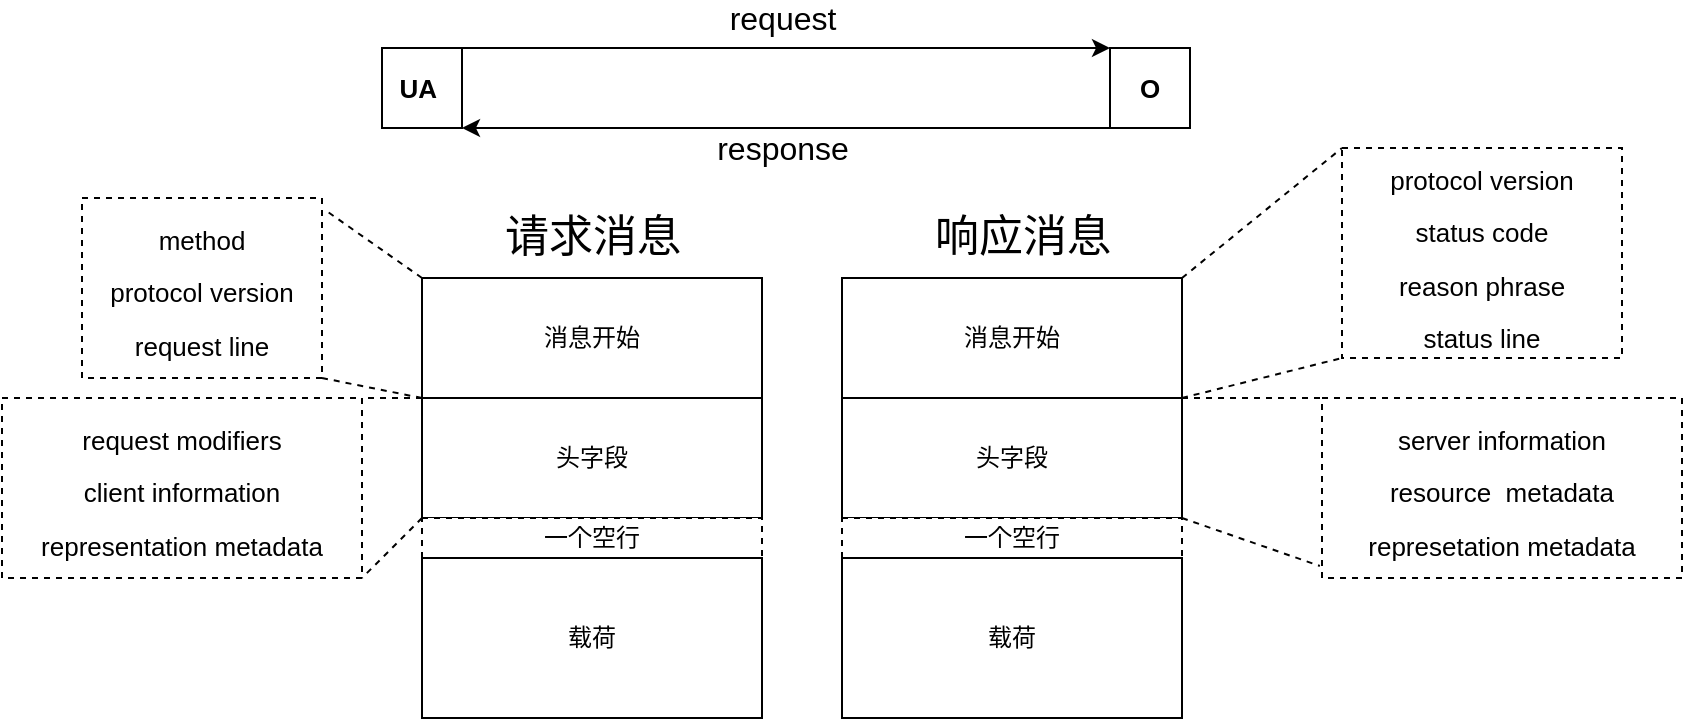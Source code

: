 <mxfile version="17.1.2" type="github" pages="7">
  <diagram id="BIOLxkmxZWqgbQKbpKUR" name="第 1 页">
    <mxGraphModel dx="2249" dy="831" grid="1" gridSize="10" guides="1" tooltips="1" connect="1" arrows="1" fold="1" page="1" pageScale="1" pageWidth="827" pageHeight="1169" math="0" shadow="0">
      <root>
        <mxCell id="0" />
        <mxCell id="1" parent="0" />
        <mxCell id="Hxx4DolJ1rRhGJJNH4J_-17" style="rounded=0;orthogonalLoop=1;jettySize=auto;html=1;exitX=0;exitY=1;exitDx=0;exitDy=0;entryX=1;entryY=1;entryDx=0;entryDy=0;fontSize=13;endArrow=none;endFill=0;dashed=1;" edge="1" parent="1" source="Hxx4DolJ1rRhGJJNH4J_-1" target="Hxx4DolJ1rRhGJJNH4J_-13">
          <mxGeometry relative="1" as="geometry" />
        </mxCell>
        <mxCell id="Hxx4DolJ1rRhGJJNH4J_-18" style="edgeStyle=none;rounded=0;orthogonalLoop=1;jettySize=auto;html=1;exitX=0;exitY=0;exitDx=0;exitDy=0;entryX=1.025;entryY=0.078;entryDx=0;entryDy=0;entryPerimeter=0;dashed=1;fontSize=13;endArrow=none;endFill=0;" edge="1" parent="1" source="Hxx4DolJ1rRhGJJNH4J_-1" target="Hxx4DolJ1rRhGJJNH4J_-13">
          <mxGeometry relative="1" as="geometry" />
        </mxCell>
        <mxCell id="Hxx4DolJ1rRhGJJNH4J_-1" value="消息开始" style="rounded=0;whiteSpace=wrap;html=1;" vertex="1" parent="1">
          <mxGeometry x="50" y="330" width="170" height="60" as="geometry" />
        </mxCell>
        <mxCell id="Hxx4DolJ1rRhGJJNH4J_-19" style="edgeStyle=none;rounded=0;orthogonalLoop=1;jettySize=auto;html=1;exitX=0;exitY=0;exitDx=0;exitDy=0;entryX=1;entryY=0;entryDx=0;entryDy=0;dashed=1;fontSize=13;endArrow=none;endFill=0;" edge="1" parent="1" source="Hxx4DolJ1rRhGJJNH4J_-2" target="Hxx4DolJ1rRhGJJNH4J_-14">
          <mxGeometry relative="1" as="geometry" />
        </mxCell>
        <mxCell id="Hxx4DolJ1rRhGJJNH4J_-2" value="头字段" style="rounded=0;whiteSpace=wrap;html=1;" vertex="1" parent="1">
          <mxGeometry x="50" y="390" width="170" height="60" as="geometry" />
        </mxCell>
        <mxCell id="Hxx4DolJ1rRhGJJNH4J_-20" style="edgeStyle=none;rounded=0;orthogonalLoop=1;jettySize=auto;html=1;exitX=0;exitY=0;exitDx=0;exitDy=0;entryX=1;entryY=1;entryDx=0;entryDy=0;dashed=1;fontSize=13;endArrow=none;endFill=0;" edge="1" parent="1" source="Hxx4DolJ1rRhGJJNH4J_-3" target="Hxx4DolJ1rRhGJJNH4J_-14">
          <mxGeometry relative="1" as="geometry" />
        </mxCell>
        <mxCell id="Hxx4DolJ1rRhGJJNH4J_-3" value="一个空行" style="rounded=0;whiteSpace=wrap;html=1;dashed=1;" vertex="1" parent="1">
          <mxGeometry x="50" y="450" width="170" height="20" as="geometry" />
        </mxCell>
        <mxCell id="Hxx4DolJ1rRhGJJNH4J_-4" value="载荷" style="rounded=0;whiteSpace=wrap;html=1;" vertex="1" parent="1">
          <mxGeometry x="50" y="470" width="170" height="80" as="geometry" />
        </mxCell>
        <mxCell id="Hxx4DolJ1rRhGJJNH4J_-5" value="&lt;font style=&quot;font-size: 22px&quot;&gt;请求消息&lt;/font&gt;" style="text;html=1;align=center;verticalAlign=middle;resizable=0;points=[];autosize=1;strokeColor=none;fillColor=none;" vertex="1" parent="1">
          <mxGeometry x="85" y="300" width="100" height="20" as="geometry" />
        </mxCell>
        <mxCell id="Hxx4DolJ1rRhGJJNH4J_-6" value="&lt;font style=&quot;font-size: 22px&quot;&gt;响应消息&lt;/font&gt;" style="text;html=1;align=center;verticalAlign=middle;resizable=0;points=[];autosize=1;strokeColor=none;fillColor=none;" vertex="1" parent="1">
          <mxGeometry x="300" y="300" width="100" height="20" as="geometry" />
        </mxCell>
        <mxCell id="Hxx4DolJ1rRhGJJNH4J_-21" style="edgeStyle=none;rounded=0;orthogonalLoop=1;jettySize=auto;html=1;exitX=1;exitY=0;exitDx=0;exitDy=0;entryX=0;entryY=0;entryDx=0;entryDy=0;dashed=1;fontSize=13;endArrow=none;endFill=0;" edge="1" parent="1" source="Hxx4DolJ1rRhGJJNH4J_-8" target="Hxx4DolJ1rRhGJJNH4J_-15">
          <mxGeometry relative="1" as="geometry" />
        </mxCell>
        <mxCell id="Hxx4DolJ1rRhGJJNH4J_-22" style="edgeStyle=none;rounded=0;orthogonalLoop=1;jettySize=auto;html=1;exitX=1;exitY=1;exitDx=0;exitDy=0;entryX=0;entryY=1;entryDx=0;entryDy=0;dashed=1;fontSize=13;endArrow=none;endFill=0;" edge="1" parent="1" source="Hxx4DolJ1rRhGJJNH4J_-8" target="Hxx4DolJ1rRhGJJNH4J_-15">
          <mxGeometry relative="1" as="geometry" />
        </mxCell>
        <mxCell id="Hxx4DolJ1rRhGJJNH4J_-8" value="消息开始" style="rounded=0;whiteSpace=wrap;html=1;" vertex="1" parent="1">
          <mxGeometry x="260" y="330" width="170" height="60" as="geometry" />
        </mxCell>
        <mxCell id="Hxx4DolJ1rRhGJJNH4J_-23" style="edgeStyle=none;rounded=0;orthogonalLoop=1;jettySize=auto;html=1;exitX=1;exitY=0;exitDx=0;exitDy=0;entryX=0;entryY=0;entryDx=0;entryDy=0;dashed=1;fontSize=13;endArrow=none;endFill=0;" edge="1" parent="1" source="Hxx4DolJ1rRhGJJNH4J_-9" target="Hxx4DolJ1rRhGJJNH4J_-16">
          <mxGeometry relative="1" as="geometry" />
        </mxCell>
        <mxCell id="Hxx4DolJ1rRhGJJNH4J_-24" style="edgeStyle=none;rounded=0;orthogonalLoop=1;jettySize=auto;html=1;exitX=1;exitY=1;exitDx=0;exitDy=0;entryX=-0.006;entryY=0.933;entryDx=0;entryDy=0;entryPerimeter=0;dashed=1;fontSize=13;endArrow=none;endFill=0;" edge="1" parent="1" source="Hxx4DolJ1rRhGJJNH4J_-9" target="Hxx4DolJ1rRhGJJNH4J_-16">
          <mxGeometry relative="1" as="geometry" />
        </mxCell>
        <mxCell id="Hxx4DolJ1rRhGJJNH4J_-9" value="头字段" style="rounded=0;whiteSpace=wrap;html=1;" vertex="1" parent="1">
          <mxGeometry x="260" y="390" width="170" height="60" as="geometry" />
        </mxCell>
        <mxCell id="Hxx4DolJ1rRhGJJNH4J_-10" value="一个空行" style="rounded=0;whiteSpace=wrap;html=1;dashed=1;" vertex="1" parent="1">
          <mxGeometry x="260" y="450" width="170" height="20" as="geometry" />
        </mxCell>
        <mxCell id="Hxx4DolJ1rRhGJJNH4J_-11" value="载荷" style="rounded=0;whiteSpace=wrap;html=1;" vertex="1" parent="1">
          <mxGeometry x="260" y="470" width="170" height="80" as="geometry" />
        </mxCell>
        <mxCell id="Hxx4DolJ1rRhGJJNH4J_-13" value="&lt;font style=&quot;font-size: 13px&quot;&gt;method&lt;br&gt;protocol version&lt;br&gt;request line&lt;br&gt;&lt;/font&gt;" style="rounded=0;whiteSpace=wrap;html=1;dashed=1;fontSize=22;" vertex="1" parent="1">
          <mxGeometry x="-120" y="290" width="120" height="90" as="geometry" />
        </mxCell>
        <mxCell id="Hxx4DolJ1rRhGJJNH4J_-14" value="&lt;font style=&quot;font-size: 13px&quot;&gt;request modifiers&lt;br&gt;client information&lt;br&gt;representation metadata&lt;br&gt;&lt;/font&gt;" style="rounded=0;whiteSpace=wrap;html=1;dashed=1;fontSize=22;" vertex="1" parent="1">
          <mxGeometry x="-160" y="390" width="180" height="90" as="geometry" />
        </mxCell>
        <mxCell id="Hxx4DolJ1rRhGJJNH4J_-15" value="&lt;font style=&quot;font-size: 13px&quot;&gt;protocol version&lt;br&gt;status code&lt;br&gt;reason phrase&lt;br&gt;status line&lt;br&gt;&lt;/font&gt;" style="rounded=0;whiteSpace=wrap;html=1;dashed=1;fontSize=22;" vertex="1" parent="1">
          <mxGeometry x="510" y="265" width="140" height="105" as="geometry" />
        </mxCell>
        <mxCell id="Hxx4DolJ1rRhGJJNH4J_-16" value="&lt;font style=&quot;font-size: 13px&quot;&gt;server information&lt;br&gt;resource&amp;nbsp;&lt;span style=&quot;white-space: pre&quot;&gt;	&lt;/span&gt;metadata&lt;br&gt;represetation metadata&lt;br&gt;&lt;/font&gt;" style="rounded=0;whiteSpace=wrap;html=1;dashed=1;fontSize=22;" vertex="1" parent="1">
          <mxGeometry x="500" y="390" width="180" height="90" as="geometry" />
        </mxCell>
        <mxCell id="Hxx4DolJ1rRhGJJNH4J_-27" style="edgeStyle=none;rounded=0;orthogonalLoop=1;jettySize=auto;html=1;exitX=1;exitY=0;exitDx=0;exitDy=0;entryX=0;entryY=0;entryDx=0;entryDy=0;fontSize=13;endArrow=classic;endFill=1;" edge="1" parent="1" source="Hxx4DolJ1rRhGJJNH4J_-25" target="Hxx4DolJ1rRhGJJNH4J_-26">
          <mxGeometry relative="1" as="geometry" />
        </mxCell>
        <mxCell id="Hxx4DolJ1rRhGJJNH4J_-29" value="request" style="edgeLabel;html=1;align=center;verticalAlign=middle;resizable=0;points=[];fontSize=16;" vertex="1" connectable="0" parent="Hxx4DolJ1rRhGJJNH4J_-27">
          <mxGeometry x="0.062" y="-1" relative="1" as="geometry">
            <mxPoint x="-12" y="-16" as="offset" />
          </mxGeometry>
        </mxCell>
        <mxCell id="Hxx4DolJ1rRhGJJNH4J_-25" value="&lt;b&gt;UA&amp;nbsp;&lt;/b&gt;" style="whiteSpace=wrap;html=1;aspect=fixed;fontSize=13;" vertex="1" parent="1">
          <mxGeometry x="30" y="215" width="40" height="40" as="geometry" />
        </mxCell>
        <mxCell id="Hxx4DolJ1rRhGJJNH4J_-28" style="edgeStyle=none;rounded=0;orthogonalLoop=1;jettySize=auto;html=1;exitX=0;exitY=1;exitDx=0;exitDy=0;entryX=1;entryY=1;entryDx=0;entryDy=0;fontSize=13;endArrow=classic;endFill=1;" edge="1" parent="1" source="Hxx4DolJ1rRhGJJNH4J_-26" target="Hxx4DolJ1rRhGJJNH4J_-25">
          <mxGeometry relative="1" as="geometry" />
        </mxCell>
        <mxCell id="Hxx4DolJ1rRhGJJNH4J_-30" value="response" style="edgeLabel;html=1;align=center;verticalAlign=middle;resizable=0;points=[];fontSize=16;" vertex="1" connectable="0" parent="Hxx4DolJ1rRhGJJNH4J_-28">
          <mxGeometry x="0.117" relative="1" as="geometry">
            <mxPoint x="17" y="10" as="offset" />
          </mxGeometry>
        </mxCell>
        <mxCell id="Hxx4DolJ1rRhGJJNH4J_-26" value="&lt;b&gt;O&lt;/b&gt;" style="whiteSpace=wrap;html=1;aspect=fixed;fontSize=13;" vertex="1" parent="1">
          <mxGeometry x="394" y="215" width="40" height="40" as="geometry" />
        </mxCell>
      </root>
    </mxGraphModel>
  </diagram>
  <diagram id="q45YFpuFhwIcx9ZgQy1u" name="第 2 页">
    <mxGraphModel dx="1422" dy="831" grid="1" gridSize="10" guides="1" tooltips="1" connect="1" arrows="1" fold="1" page="1" pageScale="1" pageWidth="827" pageHeight="1169" math="0" shadow="0">
      <root>
        <mxCell id="vp8SkQiTEENRM2fcah3l-0" />
        <mxCell id="vp8SkQiTEENRM2fcah3l-1" parent="vp8SkQiTEENRM2fcah3l-0" />
        <mxCell id="vp8SkQiTEENRM2fcah3l-4" style="edgeStyle=none;rounded=0;orthogonalLoop=1;jettySize=auto;html=1;exitX=1;exitY=0;exitDx=0;exitDy=0;entryX=0;entryY=0;entryDx=0;entryDy=0;fontSize=16;endArrow=classic;endFill=1;strokeWidth=2;" edge="1" parent="vp8SkQiTEENRM2fcah3l-1">
          <mxGeometry relative="1" as="geometry">
            <mxPoint x="230" y="290" as="sourcePoint" />
            <mxPoint x="580" y="290" as="targetPoint" />
          </mxGeometry>
        </mxCell>
        <mxCell id="vp8SkQiTEENRM2fcah3l-5" style="edgeStyle=none;rounded=0;orthogonalLoop=1;jettySize=auto;html=1;exitX=0;exitY=1;exitDx=0;exitDy=0;entryX=1;entryY=1;entryDx=0;entryDy=0;fontSize=16;endArrow=classic;endFill=1;strokeWidth=2;" edge="1" parent="vp8SkQiTEENRM2fcah3l-1">
          <mxGeometry relative="1" as="geometry">
            <mxPoint x="580" y="370" as="sourcePoint" />
            <mxPoint x="230" y="370" as="targetPoint" />
          </mxGeometry>
        </mxCell>
        <mxCell id="vp8SkQiTEENRM2fcah3l-7" value="A" style="rounded=0;whiteSpace=wrap;html=1;fontSize=16;" vertex="1" parent="vp8SkQiTEENRM2fcah3l-1">
          <mxGeometry x="270" y="270" width="46" height="120" as="geometry" />
        </mxCell>
        <mxCell id="vp8SkQiTEENRM2fcah3l-8" value="B" style="rounded=0;whiteSpace=wrap;html=1;fontSize=16;" vertex="1" parent="vp8SkQiTEENRM2fcah3l-1">
          <mxGeometry x="368" y="270" width="46" height="120" as="geometry" />
        </mxCell>
        <mxCell id="vp8SkQiTEENRM2fcah3l-9" value="C" style="rounded=0;whiteSpace=wrap;html=1;fontSize=16;" vertex="1" parent="vp8SkQiTEENRM2fcah3l-1">
          <mxGeometry x="470" y="270" width="46" height="120" as="geometry" />
        </mxCell>
        <mxCell id="vp8SkQiTEENRM2fcah3l-10" value="UA" style="ellipse;rounded=1;whiteSpace=wrap;html=1;strokeWidth=2;fillWeight=4;hachureGap=8;hachureAngle=60;fillColor=#1ba1e2;sketch=1;dashed=0;pointerEvents=1;fontFamily=Helvetica;fontSize=22;fontColor=default;imageAspect=1;fillOpacity=20;" vertex="1" parent="vp8SkQiTEENRM2fcah3l-1">
          <mxGeometry x="160" y="287.5" width="90" height="85" as="geometry" />
        </mxCell>
        <mxCell id="vp8SkQiTEENRM2fcah3l-11" value="O" style="ellipse;rounded=1;whiteSpace=wrap;html=1;strokeWidth=2;fillWeight=4;hachureGap=8;hachureAngle=60;fillColor=#1ba1e2;sketch=1;dashed=0;pointerEvents=1;fontFamily=Helvetica;fontSize=22;fontColor=default;imageAspect=1;fillOpacity=20;" vertex="1" parent="vp8SkQiTEENRM2fcah3l-1">
          <mxGeometry x="570" y="282.5" width="95" height="95" as="geometry" />
        </mxCell>
      </root>
    </mxGraphModel>
  </diagram>
  <diagram id="PEVDMQTU5wutCa49QH_4" name="HTTP隧道">
    <mxGraphModel dx="1422" dy="831" grid="1" gridSize="10" guides="1" tooltips="1" connect="1" arrows="1" fold="1" page="1" pageScale="1" pageWidth="827" pageHeight="1169" math="0" shadow="0">
      <root>
        <mxCell id="DEwihJfj7Mxe-BtwxhZH-0" />
        <mxCell id="DEwihJfj7Mxe-BtwxhZH-1" parent="DEwihJfj7Mxe-BtwxhZH-0" />
        <mxCell id="DEwihJfj7Mxe-BtwxhZH-6" value="" style="shape=flexArrow;endArrow=classic;startArrow=classic;html=1;rounded=0;fontSize=16;strokeWidth=2;entryX=0;entryY=0.5;entryDx=0;entryDy=0;exitX=1;exitY=0.5;exitDx=0;exitDy=0;" edge="1" parent="DEwihJfj7Mxe-BtwxhZH-1" source="4w_np69N8OS4j2CP6mV8-0" target="DrvyJmms-bGkuuOd4j5h-0">
          <mxGeometry width="100" height="100" relative="1" as="geometry">
            <mxPoint x="270" y="460" as="sourcePoint" />
            <mxPoint x="370" y="360" as="targetPoint" />
          </mxGeometry>
        </mxCell>
        <mxCell id="DEwihJfj7Mxe-BtwxhZH-5" value="" style="group" vertex="1" connectable="0" parent="DEwihJfj7Mxe-BtwxhZH-1">
          <mxGeometry x="290" y="335" width="200" height="60" as="geometry" />
        </mxCell>
        <mxCell id="DEwihJfj7Mxe-BtwxhZH-3" value="" style="shape=cylinder3;whiteSpace=wrap;html=1;boundedLbl=1;backgroundOutline=1;size=15;fontSize=16;rotation=90;" vertex="1" parent="DEwihJfj7Mxe-BtwxhZH-5">
          <mxGeometry x="70" y="-70" width="60" height="200" as="geometry" />
        </mxCell>
        <mxCell id="DEwihJfj7Mxe-BtwxhZH-4" value="&lt;span style=&quot;background-color: rgb(255 , 255 , 255)&quot;&gt;tunnel&lt;/span&gt;" style="text;html=1;align=center;verticalAlign=middle;resizable=0;points=[];autosize=1;strokeColor=none;fillColor=none;fontSize=16;" vertex="1" parent="DEwihJfj7Mxe-BtwxhZH-5">
          <mxGeometry x="60" y="20" width="60" height="20" as="geometry" />
        </mxCell>
        <mxCell id="4w_np69N8OS4j2CP6mV8-0" value="UA" style="ellipse;rounded=1;whiteSpace=wrap;html=1;strokeWidth=2;fillWeight=4;hachureGap=8;hachureAngle=60;fillColor=#1ba1e2;sketch=1;dashed=0;pointerEvents=1;fontFamily=Helvetica;fontSize=22;fontColor=default;imageAspect=1;fillOpacity=20;" vertex="1" parent="DEwihJfj7Mxe-BtwxhZH-1">
          <mxGeometry x="150" y="322.5" width="90" height="85" as="geometry" />
        </mxCell>
        <mxCell id="DrvyJmms-bGkuuOd4j5h-0" value="O" style="ellipse;rounded=1;whiteSpace=wrap;html=1;strokeWidth=2;fillWeight=4;hachureGap=8;hachureAngle=60;fillColor=#1ba1e2;sketch=1;dashed=0;pointerEvents=1;fontFamily=Helvetica;fontSize=22;fontColor=default;imageAspect=1;fillOpacity=20;" vertex="1" parent="DEwihJfj7Mxe-BtwxhZH-1">
          <mxGeometry x="540" y="317.5" width="95" height="95" as="geometry" />
        </mxCell>
      </root>
    </mxGraphModel>
  </diagram>
  <diagram id="By9Tp62h8sV1-Y4QMb4G" name="反向代理">
    <mxGraphModel dx="1422" dy="831" grid="1" gridSize="10" guides="1" tooltips="1" connect="1" arrows="1" fold="1" page="1" pageScale="1" pageWidth="827" pageHeight="1169" math="0" shadow="0">
      <root>
        <mxCell id="T0QQljCEDOGP709FCKg4-0" />
        <mxCell id="T0QQljCEDOGP709FCKg4-1" parent="T0QQljCEDOGP709FCKg4-0" />
        <mxCell id="-9awvB5oMnY4qXJ4zRn_-4" style="edgeStyle=none;rounded=0;orthogonalLoop=1;jettySize=auto;html=1;entryX=0;entryY=0.5;entryDx=0;entryDy=0;fontSize=16;startArrow=none;startFill=0;endArrow=classic;endFill=1;strokeWidth=2;" edge="1" parent="T0QQljCEDOGP709FCKg4-1" source="k-ArJf_4_diwg_I0oCqq-0" target="-9awvB5oMnY4qXJ4zRn_-0">
          <mxGeometry relative="1" as="geometry" />
        </mxCell>
        <mxCell id="k-ArJf_4_diwg_I0oCqq-0" value="UA" style="ellipse;rounded=1;whiteSpace=wrap;html=1;strokeWidth=2;fillWeight=4;hachureGap=8;hachureAngle=60;fillColor=#1ba1e2;sketch=1;dashed=0;pointerEvents=1;fontFamily=Helvetica;fontSize=22;fontColor=default;imageAspect=1;fillOpacity=20;" vertex="1" parent="T0QQljCEDOGP709FCKg4-1">
          <mxGeometry x="220" y="355" width="90" height="85" as="geometry" />
        </mxCell>
        <mxCell id="-9awvB5oMnY4qXJ4zRn_-5" style="edgeStyle=none;rounded=0;orthogonalLoop=1;jettySize=auto;html=1;fontSize=16;startArrow=none;startFill=0;endArrow=none;endFill=0;strokeWidth=2;" edge="1" parent="T0QQljCEDOGP709FCKg4-1" source="-9awvB5oMnY4qXJ4zRn_-0">
          <mxGeometry relative="1" as="geometry">
            <mxPoint x="610" y="400" as="targetPoint" />
          </mxGeometry>
        </mxCell>
        <mxCell id="-9awvB5oMnY4qXJ4zRn_-0" value="O" style="ellipse;rounded=1;whiteSpace=wrap;html=1;strokeWidth=2;fillWeight=4;hachureGap=8;hachureAngle=60;fillColor=#1ba1e2;sketch=1;dashed=0;pointerEvents=1;fontFamily=Helvetica;fontSize=22;fontColor=default;imageAspect=1;fillOpacity=20;" vertex="1" parent="T0QQljCEDOGP709FCKg4-1">
          <mxGeometry x="420" y="350" width="95" height="95" as="geometry" />
        </mxCell>
        <mxCell id="-9awvB5oMnY4qXJ4zRn_-1" value="O1" style="ellipse;rounded=1;whiteSpace=wrap;html=1;strokeWidth=2;fillWeight=4;hachureGap=8;hachureAngle=60;fillColor=#1ba1e2;sketch=1;dashed=0;pointerEvents=1;fontFamily=Helvetica;fontSize=22;fontColor=default;imageAspect=1;fillOpacity=20;" vertex="1" parent="T0QQljCEDOGP709FCKg4-1">
          <mxGeometry x="690" y="190" width="95" height="95" as="geometry" />
        </mxCell>
        <mxCell id="-9awvB5oMnY4qXJ4zRn_-2" value="O2" style="ellipse;rounded=1;whiteSpace=wrap;html=1;strokeWidth=2;fillWeight=4;hachureGap=8;hachureAngle=60;fillColor=#1ba1e2;sketch=1;dashed=0;pointerEvents=1;fontFamily=Helvetica;fontSize=22;fontColor=default;imageAspect=1;fillOpacity=20;" vertex="1" parent="T0QQljCEDOGP709FCKg4-1">
          <mxGeometry x="690" y="350" width="95" height="95" as="geometry" />
        </mxCell>
        <mxCell id="-9awvB5oMnY4qXJ4zRn_-3" value="O3" style="ellipse;rounded=1;whiteSpace=wrap;html=1;strokeWidth=2;fillWeight=4;hachureGap=8;hachureAngle=60;fillColor=#1ba1e2;sketch=1;dashed=0;pointerEvents=1;fontFamily=Helvetica;fontSize=22;fontColor=default;imageAspect=1;fillOpacity=20;" vertex="1" parent="T0QQljCEDOGP709FCKg4-1">
          <mxGeometry x="690" y="490" width="95" height="95" as="geometry" />
        </mxCell>
        <mxCell id="-9awvB5oMnY4qXJ4zRn_-6" value="" style="endArrow=classic;html=1;rounded=0;fontSize=16;strokeWidth=2;entryX=0;entryY=0.5;entryDx=0;entryDy=0;" edge="1" parent="T0QQljCEDOGP709FCKg4-1" target="-9awvB5oMnY4qXJ4zRn_-1">
          <mxGeometry width="50" height="50" relative="1" as="geometry">
            <mxPoint x="610" y="400" as="sourcePoint" />
            <mxPoint x="620" y="420" as="targetPoint" />
            <Array as="points">
              <mxPoint x="610" y="238" />
            </Array>
          </mxGeometry>
        </mxCell>
        <mxCell id="-9awvB5oMnY4qXJ4zRn_-7" value="" style="endArrow=classic;html=1;rounded=0;fontSize=16;strokeWidth=2;entryX=0;entryY=0.5;entryDx=0;entryDy=0;" edge="1" parent="T0QQljCEDOGP709FCKg4-1" target="-9awvB5oMnY4qXJ4zRn_-2">
          <mxGeometry width="50" height="50" relative="1" as="geometry">
            <mxPoint x="610" y="398" as="sourcePoint" />
            <mxPoint x="550" y="530" as="targetPoint" />
          </mxGeometry>
        </mxCell>
        <mxCell id="-9awvB5oMnY4qXJ4zRn_-8" value="" style="endArrow=classic;html=1;rounded=0;fontSize=16;strokeWidth=2;entryX=0;entryY=0.5;entryDx=0;entryDy=0;" edge="1" parent="T0QQljCEDOGP709FCKg4-1" target="-9awvB5oMnY4qXJ4zRn_-3">
          <mxGeometry width="50" height="50" relative="1" as="geometry">
            <mxPoint x="610" y="400" as="sourcePoint" />
            <mxPoint x="590" y="590" as="targetPoint" />
            <Array as="points">
              <mxPoint x="610" y="540" />
            </Array>
          </mxGeometry>
        </mxCell>
        <mxCell id="-9awvB5oMnY4qXJ4zRn_-9" value="&lt;b&gt;网关&lt;/b&gt;" style="text;html=1;align=center;verticalAlign=middle;resizable=0;points=[];autosize=1;strokeColor=none;fillColor=none;fontSize=16;" vertex="1" parent="T0QQljCEDOGP709FCKg4-1">
          <mxGeometry x="435" y="320" width="50" height="20" as="geometry" />
        </mxCell>
      </root>
    </mxGraphModel>
  </diagram>
  <diagram id="FX0GYAQ9IZ-9enKb2HZA" name="代理">
    <mxGraphModel dx="1422" dy="831" grid="1" gridSize="10" guides="1" tooltips="1" connect="1" arrows="1" fold="1" page="1" pageScale="1" pageWidth="827" pageHeight="1169" math="0" shadow="0">
      <root>
        <mxCell id="BZ6SKVCIR-PAxv-g9e0--0" />
        <mxCell id="BZ6SKVCIR-PAxv-g9e0--1" parent="BZ6SKVCIR-PAxv-g9e0--0" />
        <mxCell id="tFielcac3eF_DQAk1mw7-0" value="UA" style="ellipse;rounded=1;whiteSpace=wrap;html=1;strokeWidth=2;fillWeight=4;hachureGap=8;hachureAngle=60;fillColor=#1ba1e2;sketch=1;dashed=0;pointerEvents=1;fontFamily=Helvetica;fontSize=22;fontColor=default;imageAspect=1;fillOpacity=20;" vertex="1" parent="BZ6SKVCIR-PAxv-g9e0--1">
          <mxGeometry x="140" y="355" width="90" height="85" as="geometry" />
        </mxCell>
        <mxCell id="t5E6pOHsBS9LoL2zDk37-0" value="O" style="ellipse;rounded=1;whiteSpace=wrap;html=1;strokeWidth=2;fillWeight=4;hachureGap=8;hachureAngle=60;fillColor=#1ba1e2;sketch=1;dashed=0;pointerEvents=1;fontFamily=Helvetica;fontSize=22;fontColor=default;imageAspect=1;fillOpacity=20;" vertex="1" parent="BZ6SKVCIR-PAxv-g9e0--1">
          <mxGeometry x="570" y="350" width="95" height="95" as="geometry" />
        </mxCell>
        <mxCell id="t5E6pOHsBS9LoL2zDk37-1" value="proxy" style="ellipse;rounded=1;whiteSpace=wrap;html=1;strokeWidth=2;fillWeight=4;hachureGap=8;hachureAngle=60;fillColor=#1ba1e2;sketch=1;dashed=0;pointerEvents=1;fontFamily=Helvetica;fontSize=22;fontColor=default;imageAspect=1;fillOpacity=20;" vertex="1" parent="BZ6SKVCIR-PAxv-g9e0--1">
          <mxGeometry x="350" y="350" width="95" height="95" as="geometry" />
        </mxCell>
        <mxCell id="t5E6pOHsBS9LoL2zDk37-2" value="" style="shape=flexArrow;endArrow=classic;startArrow=classic;html=1;rounded=0;fontSize=16;strokeWidth=2;entryX=0;entryY=0.5;entryDx=0;entryDy=0;exitX=1;exitY=0.5;exitDx=0;exitDy=0;" edge="1" parent="BZ6SKVCIR-PAxv-g9e0--1" source="tFielcac3eF_DQAk1mw7-0" target="t5E6pOHsBS9LoL2zDk37-1">
          <mxGeometry width="100" height="100" relative="1" as="geometry">
            <mxPoint x="260" y="610" as="sourcePoint" />
            <mxPoint x="360" y="510" as="targetPoint" />
          </mxGeometry>
        </mxCell>
        <mxCell id="t5E6pOHsBS9LoL2zDk37-4" value="" style="shape=flexArrow;endArrow=classic;startArrow=classic;html=1;rounded=0;fontSize=16;strokeWidth=2;entryX=0;entryY=0.5;entryDx=0;entryDy=0;exitX=1;exitY=0.5;exitDx=0;exitDy=0;" edge="1" parent="BZ6SKVCIR-PAxv-g9e0--1" source="t5E6pOHsBS9LoL2zDk37-1" target="t5E6pOHsBS9LoL2zDk37-0">
          <mxGeometry width="100" height="100" relative="1" as="geometry">
            <mxPoint x="420" y="620" as="sourcePoint" />
            <mxPoint x="520" y="520" as="targetPoint" />
          </mxGeometry>
        </mxCell>
      </root>
    </mxGraphModel>
  </diagram>
  <diagram id="7z7n7aJ5EskeD4FzOnOo" name="缓存的作用">
    <mxGraphModel dx="1422" dy="831" grid="1" gridSize="10" guides="1" tooltips="1" connect="1" arrows="1" fold="1" page="1" pageScale="1" pageWidth="827" pageHeight="1169" math="0" shadow="0">
      <root>
        <mxCell id="5r49fWnJUeipWXbLwvbM-0" />
        <mxCell id="5r49fWnJUeipWXbLwvbM-1" parent="5r49fWnJUeipWXbLwvbM-0" />
        <mxCell id="CiPa0z2VQxqkyi4pZW-e-8" value="" style="edgeStyle=none;rounded=0;orthogonalLoop=1;jettySize=auto;html=1;fontSize=16;startArrow=classic;startFill=1;endArrow=classic;endFill=1;strokeWidth=2;" edge="1" parent="5r49fWnJUeipWXbLwvbM-1" source="WIriwE315DH-C2wjuNBx-0" target="CiPa0z2VQxqkyi4pZW-e-3">
          <mxGeometry relative="1" as="geometry" />
        </mxCell>
        <mxCell id="WIriwE315DH-C2wjuNBx-0" value="UA" style="ellipse;rounded=1;whiteSpace=wrap;html=1;strokeWidth=2;fillWeight=4;hachureGap=8;hachureAngle=60;fillColor=#1ba1e2;sketch=1;dashed=0;pointerEvents=1;fontFamily=Helvetica;fontSize=22;fontColor=default;imageAspect=1;fillOpacity=20;" vertex="1" parent="5r49fWnJUeipWXbLwvbM-1">
          <mxGeometry x="90" y="310" width="90" height="85" as="geometry" />
        </mxCell>
        <mxCell id="CiPa0z2VQxqkyi4pZW-e-0" value="O" style="ellipse;rounded=1;whiteSpace=wrap;html=1;strokeWidth=2;fillWeight=4;hachureGap=8;hachureAngle=60;fillColor=#1ba1e2;sketch=1;dashed=0;pointerEvents=1;fontFamily=Helvetica;fontSize=22;fontColor=default;imageAspect=1;fillOpacity=20;" vertex="1" parent="5r49fWnJUeipWXbLwvbM-1">
          <mxGeometry x="680" y="305" width="95" height="95" as="geometry" />
        </mxCell>
        <mxCell id="CiPa0z2VQxqkyi4pZW-e-9" value="" style="edgeStyle=none;rounded=0;orthogonalLoop=1;jettySize=auto;html=1;fontSize=16;startArrow=classic;startFill=1;endArrow=classic;endFill=1;strokeWidth=2;dashed=1;" edge="1" parent="5r49fWnJUeipWXbLwvbM-1" source="CiPa0z2VQxqkyi4pZW-e-3" target="CiPa0z2VQxqkyi4pZW-e-6">
          <mxGeometry relative="1" as="geometry" />
        </mxCell>
        <mxCell id="CiPa0z2VQxqkyi4pZW-e-3" value="proxy1" style="ellipse;rounded=1;whiteSpace=wrap;html=1;strokeWidth=2;fillWeight=4;hachureGap=8;hachureAngle=60;fillColor=#f8cecc;sketch=1;dashed=0;pointerEvents=1;fontFamily=Helvetica;fontSize=22;imageAspect=1;fillOpacity=20;strokeColor=#b85450;" vertex="1" parent="5r49fWnJUeipWXbLwvbM-1">
          <mxGeometry x="290" y="310" width="85" height="85" as="geometry" />
        </mxCell>
        <mxCell id="CiPa0z2VQxqkyi4pZW-e-10" style="edgeStyle=none;rounded=0;orthogonalLoop=1;jettySize=auto;html=1;entryX=0;entryY=0.5;entryDx=0;entryDy=0;fontSize=16;startArrow=classic;startFill=1;endArrow=classic;endFill=1;strokeWidth=2;dashed=1;" edge="1" parent="5r49fWnJUeipWXbLwvbM-1" source="CiPa0z2VQxqkyi4pZW-e-6" target="CiPa0z2VQxqkyi4pZW-e-0">
          <mxGeometry relative="1" as="geometry" />
        </mxCell>
        <mxCell id="CiPa0z2VQxqkyi4pZW-e-6" value="proxy2" style="ellipse;rounded=1;whiteSpace=wrap;html=1;strokeWidth=2;fillWeight=4;hachureGap=8;hachureAngle=60;fillColor=#f8cecc;sketch=1;dashed=0;pointerEvents=1;fontFamily=Helvetica;fontSize=22;imageAspect=1;fillOpacity=20;strokeColor=#b85450;" vertex="1" parent="5r49fWnJUeipWXbLwvbM-1">
          <mxGeometry x="480" y="310" width="85" height="85" as="geometry" />
        </mxCell>
      </root>
    </mxGraphModel>
  </diagram>
  <diagram id="y-eavhQNfICtnN6Lkm1s" name="版本管理">
    <mxGraphModel dx="1422" dy="831" grid="1" gridSize="10" guides="1" tooltips="1" connect="1" arrows="1" fold="1" page="1" pageScale="1" pageWidth="827" pageHeight="1169" math="0" shadow="0">
      <root>
        <mxCell id="xy9qLdVOETWqJK6sgfSS-0" />
        <mxCell id="xy9qLdVOETWqJK6sgfSS-1" parent="xy9qLdVOETWqJK6sgfSS-0" />
        <mxCell id="mFVGfQtBzPy6EX_Buq5x-1" style="edgeStyle=none;rounded=0;orthogonalLoop=1;jettySize=auto;html=1;exitX=1;exitY=0;exitDx=0;exitDy=0;entryX=0;entryY=0;entryDx=0;entryDy=0;fontSize=16;startArrow=none;startFill=0;endArrow=classic;endFill=1;strokeWidth=2;" edge="1" parent="xy9qLdVOETWqJK6sgfSS-1" source="phl-slFJho2842G2WhbX-0" target="mFVGfQtBzPy6EX_Buq5x-0">
          <mxGeometry relative="1" as="geometry" />
        </mxCell>
        <mxCell id="phl-slFJho2842G2WhbX-0" value="UA" style="ellipse;rounded=1;whiteSpace=wrap;html=1;strokeWidth=2;fillWeight=4;hachureGap=8;hachureAngle=60;fillColor=#1ba1e2;sketch=1;dashed=0;pointerEvents=1;fontFamily=Helvetica;fontSize=22;fontColor=default;imageAspect=1;fillOpacity=20;" vertex="1" parent="xy9qLdVOETWqJK6sgfSS-1">
          <mxGeometry x="220" y="235" width="90" height="95" as="geometry" />
        </mxCell>
        <mxCell id="mFVGfQtBzPy6EX_Buq5x-2" style="edgeStyle=none;rounded=0;orthogonalLoop=1;jettySize=auto;html=1;exitX=0;exitY=1;exitDx=0;exitDy=0;entryX=1;entryY=1;entryDx=0;entryDy=0;fontSize=16;startArrow=none;startFill=0;endArrow=classic;endFill=1;strokeWidth=2;" edge="1" parent="xy9qLdVOETWqJK6sgfSS-1" source="mFVGfQtBzPy6EX_Buq5x-0" target="phl-slFJho2842G2WhbX-0">
          <mxGeometry relative="1" as="geometry" />
        </mxCell>
        <mxCell id="mFVGfQtBzPy6EX_Buq5x-0" value="O" style="ellipse;rounded=1;whiteSpace=wrap;html=1;strokeWidth=2;fillWeight=4;hachureGap=8;hachureAngle=60;fillColor=#1ba1e2;sketch=1;dashed=0;pointerEvents=1;fontFamily=Helvetica;fontSize=22;fontColor=default;imageAspect=1;fillOpacity=20;" vertex="1" parent="xy9qLdVOETWqJK6sgfSS-1">
          <mxGeometry x="570" y="235" width="95" height="95" as="geometry" />
        </mxCell>
        <mxCell id="mFVGfQtBzPy6EX_Buq5x-3" value="HTTP1.0" style="text;html=1;align=center;verticalAlign=middle;resizable=0;points=[];autosize=1;strokeColor=none;fillColor=none;fontSize=16;" vertex="1" parent="xy9qLdVOETWqJK6sgfSS-1">
          <mxGeometry x="390" y="320" width="80" height="20" as="geometry" />
        </mxCell>
        <mxCell id="mFVGfQtBzPy6EX_Buq5x-4" value="HTTP1.1" style="text;html=1;align=center;verticalAlign=middle;resizable=0;points=[];autosize=1;strokeColor=none;fillColor=none;fontSize=16;" vertex="1" parent="xy9qLdVOETWqJK6sgfSS-1">
          <mxGeometry x="390" y="220" width="80" height="20" as="geometry" />
        </mxCell>
        <mxCell id="mFVGfQtBzPy6EX_Buq5x-5" style="edgeStyle=none;rounded=0;orthogonalLoop=1;jettySize=auto;html=1;exitX=1;exitY=0;exitDx=0;exitDy=0;entryX=0;entryY=0;entryDx=0;entryDy=0;fontSize=16;startArrow=none;startFill=0;endArrow=classic;endFill=1;strokeWidth=2;" edge="1" source="mFVGfQtBzPy6EX_Buq5x-6" target="mFVGfQtBzPy6EX_Buq5x-8" parent="xy9qLdVOETWqJK6sgfSS-1">
          <mxGeometry relative="1" as="geometry" />
        </mxCell>
        <mxCell id="mFVGfQtBzPy6EX_Buq5x-6" value="UA" style="ellipse;rounded=1;whiteSpace=wrap;html=1;strokeWidth=2;fillWeight=4;hachureGap=8;hachureAngle=60;fillColor=#1ba1e2;sketch=1;dashed=0;pointerEvents=1;fontFamily=Helvetica;fontSize=22;fontColor=default;imageAspect=1;fillOpacity=20;" vertex="1" parent="xy9qLdVOETWqJK6sgfSS-1">
          <mxGeometry x="230" y="415" width="90" height="95" as="geometry" />
        </mxCell>
        <mxCell id="mFVGfQtBzPy6EX_Buq5x-7" style="edgeStyle=none;rounded=0;orthogonalLoop=1;jettySize=auto;html=1;exitX=0;exitY=1;exitDx=0;exitDy=0;entryX=1;entryY=1;entryDx=0;entryDy=0;fontSize=16;startArrow=none;startFill=0;endArrow=classic;endFill=1;strokeWidth=2;" edge="1" source="mFVGfQtBzPy6EX_Buq5x-8" target="mFVGfQtBzPy6EX_Buq5x-6" parent="xy9qLdVOETWqJK6sgfSS-1">
          <mxGeometry relative="1" as="geometry" />
        </mxCell>
        <mxCell id="mFVGfQtBzPy6EX_Buq5x-8" value="O" style="ellipse;rounded=1;whiteSpace=wrap;html=1;strokeWidth=2;fillWeight=4;hachureGap=8;hachureAngle=60;fillColor=#1ba1e2;sketch=1;dashed=0;pointerEvents=1;fontFamily=Helvetica;fontSize=22;fontColor=default;imageAspect=1;fillOpacity=20;" vertex="1" parent="xy9qLdVOETWqJK6sgfSS-1">
          <mxGeometry x="580" y="415" width="95" height="95" as="geometry" />
        </mxCell>
        <mxCell id="mFVGfQtBzPy6EX_Buq5x-9" value="HTTP1.1" style="text;html=1;align=center;verticalAlign=middle;resizable=0;points=[];autosize=1;strokeColor=none;fillColor=none;fontSize=16;" vertex="1" parent="xy9qLdVOETWqJK6sgfSS-1">
          <mxGeometry x="400" y="400" width="80" height="20" as="geometry" />
        </mxCell>
        <mxCell id="mFVGfQtBzPy6EX_Buq5x-10" value="HTTP1.1" style="text;html=1;align=center;verticalAlign=middle;resizable=0;points=[];autosize=1;strokeColor=none;fillColor=none;fontSize=16;" vertex="1" parent="xy9qLdVOETWqJK6sgfSS-1">
          <mxGeometry x="400" y="500" width="80" height="20" as="geometry" />
        </mxCell>
        <mxCell id="mFVGfQtBzPy6EX_Buq5x-11" value="&lt;span&gt;&lt;br&gt;&lt;/span&gt;" style="text;html=1;align=center;verticalAlign=middle;resizable=0;points=[];autosize=1;strokeColor=none;fillColor=none;fontSize=16;" vertex="1" parent="xy9qLdVOETWqJK6sgfSS-1">
          <mxGeometry x="105" y="265" width="20" height="20" as="geometry" />
        </mxCell>
        <mxCell id="mFVGfQtBzPy6EX_Buq5x-13" value="&lt;font style=&quot;font-size: 16px&quot;&gt;不能高于HTTP1.1&lt;br&gt;如果自己不能够支持可以发送&lt;br&gt;505&lt;br&gt;&lt;/font&gt;" style="text;html=1;align=center;verticalAlign=middle;resizable=0;points=[];autosize=1;strokeColor=none;fillColor=none;fontSize=18;" vertex="1" parent="xy9qLdVOETWqJK6sgfSS-1">
          <mxGeometry x="507.5" y="520" width="220" height="70" as="geometry" />
        </mxCell>
        <mxCell id="mFVGfQtBzPy6EX_Buq5x-14" style="edgeStyle=none;rounded=0;orthogonalLoop=1;jettySize=auto;html=1;exitX=1;exitY=0;exitDx=0;exitDy=0;entryX=0;entryY=0;entryDx=0;entryDy=0;fontSize=16;startArrow=none;startFill=0;endArrow=classic;endFill=1;strokeWidth=2;" edge="1" source="mFVGfQtBzPy6EX_Buq5x-15" target="mFVGfQtBzPy6EX_Buq5x-17" parent="xy9qLdVOETWqJK6sgfSS-1">
          <mxGeometry relative="1" as="geometry" />
        </mxCell>
        <mxCell id="mFVGfQtBzPy6EX_Buq5x-15" value="UA" style="ellipse;rounded=1;whiteSpace=wrap;html=1;strokeWidth=2;fillWeight=4;hachureGap=8;hachureAngle=60;fillColor=#1ba1e2;sketch=1;dashed=0;pointerEvents=1;fontFamily=Helvetica;fontSize=22;fontColor=default;imageAspect=1;fillOpacity=20;" vertex="1" parent="xy9qLdVOETWqJK6sgfSS-1">
          <mxGeometry x="230" y="805" width="90" height="95" as="geometry" />
        </mxCell>
        <mxCell id="mFVGfQtBzPy6EX_Buq5x-16" style="edgeStyle=none;rounded=0;orthogonalLoop=1;jettySize=auto;html=1;exitX=0;exitY=1;exitDx=0;exitDy=0;entryX=1;entryY=1;entryDx=0;entryDy=0;fontSize=16;startArrow=none;startFill=0;endArrow=classic;endFill=1;strokeWidth=2;" edge="1" source="mFVGfQtBzPy6EX_Buq5x-17" target="mFVGfQtBzPy6EX_Buq5x-15" parent="xy9qLdVOETWqJK6sgfSS-1">
          <mxGeometry relative="1" as="geometry" />
        </mxCell>
        <mxCell id="mFVGfQtBzPy6EX_Buq5x-17" value="O" style="ellipse;rounded=1;whiteSpace=wrap;html=1;strokeWidth=2;fillWeight=4;hachureGap=8;hachureAngle=60;fillColor=#1ba1e2;sketch=1;dashed=0;pointerEvents=1;fontFamily=Helvetica;fontSize=22;fontColor=default;imageAspect=1;fillOpacity=20;" vertex="1" parent="xy9qLdVOETWqJK6sgfSS-1">
          <mxGeometry x="580" y="805" width="95" height="95" as="geometry" />
        </mxCell>
        <mxCell id="mFVGfQtBzPy6EX_Buq5x-18" value="HTTP&lt;b&gt;&lt;font color=&quot;#ff3333&quot;&gt;？&lt;/font&gt;&lt;/b&gt;" style="text;html=1;align=center;verticalAlign=middle;resizable=0;points=[];autosize=1;strokeColor=none;fillColor=none;fontSize=16;" vertex="1" parent="xy9qLdVOETWqJK6sgfSS-1">
          <mxGeometry x="405" y="790" width="70" height="20" as="geometry" />
        </mxCell>
        <mxCell id="mFVGfQtBzPy6EX_Buq5x-19" value="&lt;span style=&quot;color: rgb(36 , 41 , 46) ; font-family: , &amp;#34;blinkmacsystemfont&amp;#34; , &amp;#34;segoe ui&amp;#34; , &amp;#34;helvetica&amp;#34; , &amp;#34;arial&amp;#34; , sans-serif , &amp;#34;apple color emoji&amp;#34; , &amp;#34;segoe ui emoji&amp;#34; , &amp;#34;segoe ui symbol&amp;#34; ; font-size: 15px&quot;&gt;HTTP/1.0&lt;/span&gt;" style="text;html=1;align=center;verticalAlign=middle;resizable=0;points=[];autosize=1;strokeColor=none;fillColor=none;fontSize=16;" vertex="1" parent="xy9qLdVOETWqJK6sgfSS-1">
          <mxGeometry x="400" y="890" width="80" height="20" as="geometry" />
        </mxCell>
        <mxCell id="mFVGfQtBzPy6EX_Buq5x-22" value="&lt;font color=&quot;#000000&quot;&gt;&lt;br&gt;&lt;/font&gt;" style="text;html=1;align=center;verticalAlign=middle;resizable=0;points=[];autosize=1;strokeColor=none;fillColor=none;fontSize=16;fontColor=#FF3333;" vertex="1" parent="xy9qLdVOETWqJK6sgfSS-1">
          <mxGeometry x="630.5" y="930" width="20" height="20" as="geometry" />
        </mxCell>
        <mxCell id="mFVGfQtBzPy6EX_Buq5x-23" value="&lt;h1&gt;&lt;font style=&quot;font-size: 18px&quot;&gt;高版本转换&lt;/font&gt;&lt;/h1&gt;&lt;p&gt;&lt;font style=&quot;font-size: 13px&quot;&gt;服务端不能处理高版本，HTTP1.1支持将高版本转为低版本&lt;/font&gt;&lt;/p&gt;" style="text;html=1;strokeColor=none;fillColor=none;spacing=5;spacingTop=-20;whiteSpace=wrap;overflow=hidden;rounded=0;fontSize=16;fontColor=#000000;" vertex="1" parent="xy9qLdVOETWqJK6sgfSS-1">
          <mxGeometry x="30" y="210" width="190" height="130" as="geometry" />
        </mxCell>
        <mxCell id="mFVGfQtBzPy6EX_Buq5x-24" value="&lt;h1&gt;&lt;span style=&quot;font-size: 18px&quot;&gt;只发送最高版本&lt;/span&gt;&lt;/h1&gt;&lt;p&gt;&lt;span style=&quot;font-size: 13px&quot;&gt;客户端只发送自己能够支持的最高版本，并且不高于服务器的版本&lt;/span&gt;&lt;/p&gt;" style="text;html=1;strokeColor=none;fillColor=none;spacing=5;spacingTop=-20;whiteSpace=wrap;overflow=hidden;rounded=0;fontSize=16;fontColor=#000000;" vertex="1" parent="xy9qLdVOETWqJK6sgfSS-1">
          <mxGeometry x="30" y="415" width="190" height="135" as="geometry" />
        </mxCell>
        <mxCell id="mFVGfQtBzPy6EX_Buq5x-25" value="&lt;h1&gt;&lt;font style=&quot;font-size: 18px&quot;&gt;只响应较低版本&lt;/font&gt;&lt;/h1&gt;&lt;p&gt;&lt;span style=&quot;font-size: 13px&quot;&gt;服务端只响应低于或等于客户端的版本&lt;/span&gt;&lt;/p&gt;" style="text;html=1;strokeColor=none;fillColor=none;spacing=5;spacingTop=-20;whiteSpace=wrap;overflow=hidden;rounded=0;fontSize=16;fontColor=#000000;" vertex="1" parent="xy9qLdVOETWqJK6sgfSS-1">
          <mxGeometry x="30" y="620" width="190" height="120" as="geometry" />
        </mxCell>
        <mxCell id="mFVGfQtBzPy6EX_Buq5x-26" value="&lt;font style=&quot;font-size: 13px&quot;&gt;不能处理HTTP1.1&lt;/font&gt;" style="text;html=1;align=center;verticalAlign=middle;resizable=0;points=[];autosize=1;strokeColor=none;fillColor=none;fontSize=18;fontColor=#000000;" vertex="1" parent="xy9qLdVOETWqJK6sgfSS-1">
          <mxGeometry x="567.5" y="340" width="120" height="30" as="geometry" />
        </mxCell>
        <mxCell id="mFVGfQtBzPy6EX_Buq5x-27" style="edgeStyle=none;rounded=0;orthogonalLoop=1;jettySize=auto;html=1;exitX=1;exitY=0;exitDx=0;exitDy=0;entryX=0;entryY=0;entryDx=0;entryDy=0;fontSize=16;startArrow=none;startFill=0;endArrow=classic;endFill=1;strokeWidth=2;" edge="1" source="mFVGfQtBzPy6EX_Buq5x-28" target="mFVGfQtBzPy6EX_Buq5x-30" parent="xy9qLdVOETWqJK6sgfSS-1">
          <mxGeometry relative="1" as="geometry" />
        </mxCell>
        <mxCell id="mFVGfQtBzPy6EX_Buq5x-28" value="UA" style="ellipse;rounded=1;whiteSpace=wrap;html=1;strokeWidth=2;fillWeight=4;hachureGap=8;hachureAngle=60;fillColor=#1ba1e2;sketch=1;dashed=0;pointerEvents=1;fontFamily=Helvetica;fontSize=22;fontColor=default;imageAspect=1;fillOpacity=20;" vertex="1" parent="xy9qLdVOETWqJK6sgfSS-1">
          <mxGeometry x="220" y="625" width="90" height="95" as="geometry" />
        </mxCell>
        <mxCell id="mFVGfQtBzPy6EX_Buq5x-29" style="edgeStyle=none;rounded=0;orthogonalLoop=1;jettySize=auto;html=1;exitX=0;exitY=1;exitDx=0;exitDy=0;entryX=1;entryY=1;entryDx=0;entryDy=0;fontSize=16;startArrow=none;startFill=0;endArrow=classic;endFill=1;strokeWidth=2;" edge="1" source="mFVGfQtBzPy6EX_Buq5x-30" target="mFVGfQtBzPy6EX_Buq5x-28" parent="xy9qLdVOETWqJK6sgfSS-1">
          <mxGeometry relative="1" as="geometry" />
        </mxCell>
        <mxCell id="mFVGfQtBzPy6EX_Buq5x-30" value="O" style="ellipse;rounded=1;whiteSpace=wrap;html=1;strokeWidth=2;fillWeight=4;hachureGap=8;hachureAngle=60;fillColor=#1ba1e2;sketch=1;dashed=0;pointerEvents=1;fontFamily=Helvetica;fontSize=22;fontColor=default;imageAspect=1;fillOpacity=20;" vertex="1" parent="xy9qLdVOETWqJK6sgfSS-1">
          <mxGeometry x="570" y="625" width="95" height="95" as="geometry" />
        </mxCell>
        <mxCell id="mFVGfQtBzPy6EX_Buq5x-31" value="HTTP1.1" style="text;html=1;align=center;verticalAlign=middle;resizable=0;points=[];autosize=1;strokeColor=none;fillColor=none;fontSize=16;" vertex="1" parent="xy9qLdVOETWqJK6sgfSS-1">
          <mxGeometry x="390" y="610" width="80" height="20" as="geometry" />
        </mxCell>
        <mxCell id="mFVGfQtBzPy6EX_Buq5x-32" value="HTTP1.1" style="text;html=1;align=center;verticalAlign=middle;resizable=0;points=[];autosize=1;strokeColor=none;fillColor=none;fontSize=16;" vertex="1" parent="xy9qLdVOETWqJK6sgfSS-1">
          <mxGeometry x="400" y="710" width="80" height="20" as="geometry" />
        </mxCell>
        <mxCell id="mFVGfQtBzPy6EX_Buq5x-34" value="支持HTTP1.3" style="text;html=1;align=center;verticalAlign=middle;resizable=0;points=[];autosize=1;strokeColor=none;fillColor=none;fontSize=18;fontColor=#000000;" vertex="1" parent="xy9qLdVOETWqJK6sgfSS-1">
          <mxGeometry x="670" y="650" width="120" height="30" as="geometry" />
        </mxCell>
        <mxCell id="mFVGfQtBzPy6EX_Buq5x-35" value="&lt;h1&gt;&lt;font style=&quot;font-size: 18px&quot;&gt;怀疑未实现HTTP&lt;/font&gt;&lt;/h1&gt;&lt;p style=&quot;font-size: 13px&quot;&gt;&lt;span style=&quot;text-align: center&quot;&gt;怀疑客户端没有正确实现HTTP规范&lt;/span&gt;&lt;br style=&quot;text-align: center&quot;&gt;&lt;span style=&quot;text-align: center&quot;&gt;可以发送HTTP1.0响应&lt;/span&gt;&lt;br&gt;&lt;/p&gt;" style="text;html=1;strokeColor=none;fillColor=none;spacing=5;spacingTop=-20;whiteSpace=wrap;overflow=hidden;rounded=0;fontSize=16;fontColor=#000000;" vertex="1" parent="xy9qLdVOETWqJK6sgfSS-1">
          <mxGeometry x="30" y="790" width="190" height="120" as="geometry" />
        </mxCell>
      </root>
    </mxGraphModel>
  </diagram>
</mxfile>
